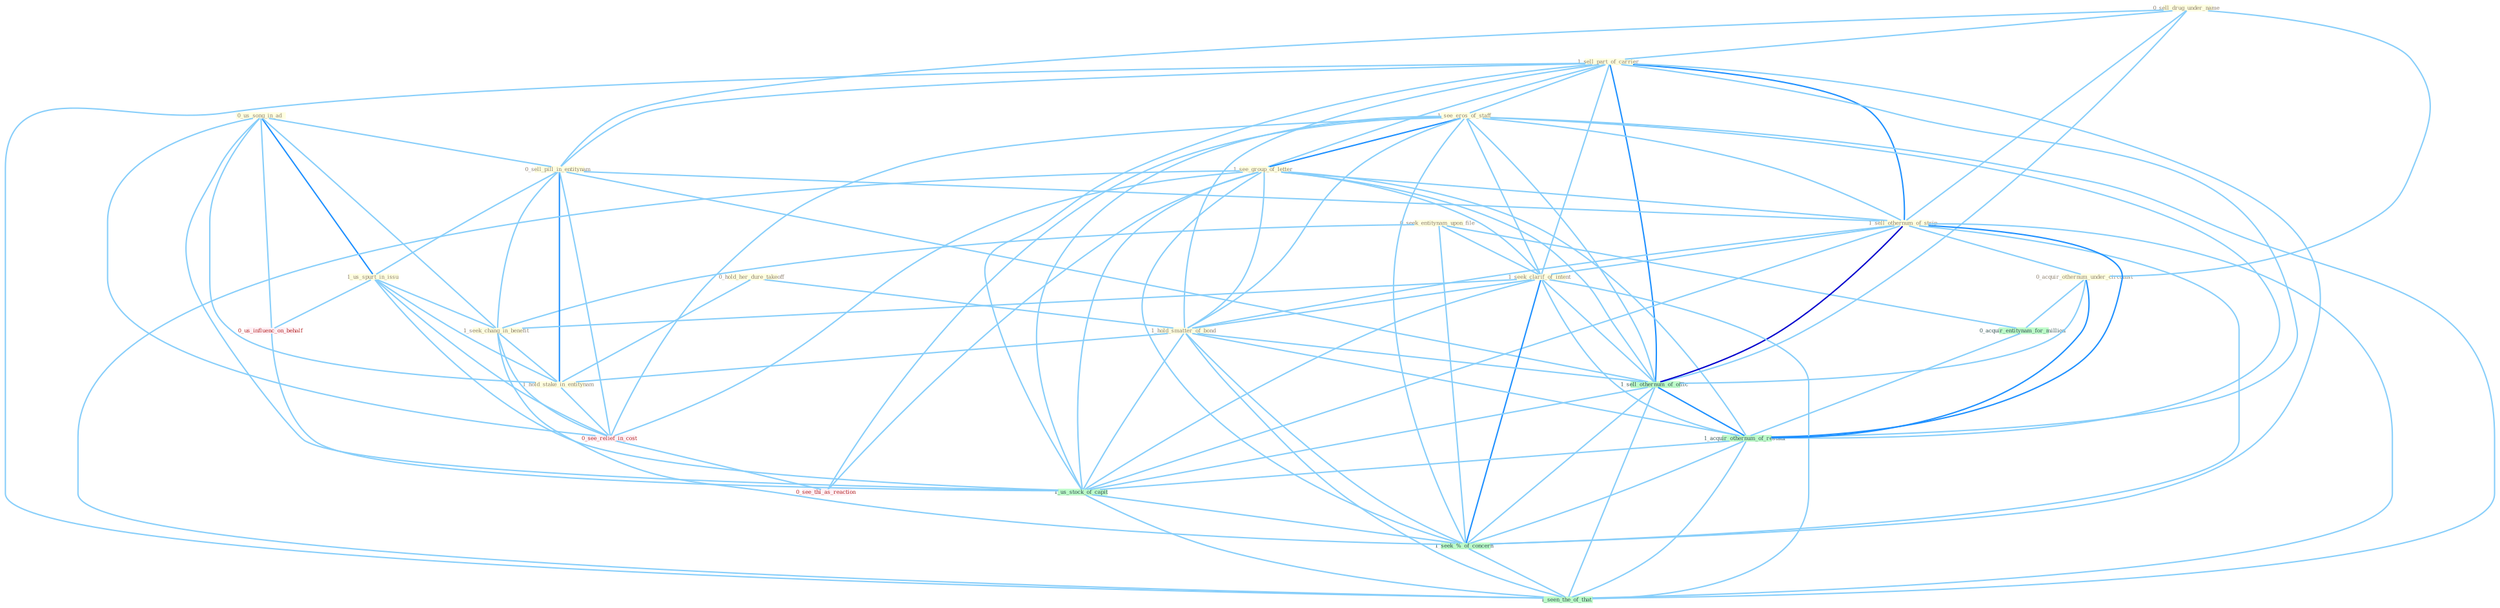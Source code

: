 Graph G{ 
    node
    [shape=polygon,style=filled,width=.5,height=.06,color="#BDFCC9",fixedsize=true,fontsize=4,
    fontcolor="#2f4f4f"];
    {node
    [color="#ffffe0", fontcolor="#8b7d6b"] "0_sell_drug_under_name " "0_seek_entitynam_upon_file " "1_sell_part_of_carrier " "0_us_song_in_ad " "0_sell_pill_in_entitynam " "1_see_eros_of_staff " "1_see_group_of_letter " "1_us_spurt_in_issu " "0_hold_her_dure_takeoff " "1_sell_othernum_of_strip " "1_seek_clarif_of_intent " "0_acquir_othernum_under_circumst " "1_seek_chang_in_benefit " "1_hold_smatter_of_bond " "1_hold_stake_in_entitynam "}
{node [color="#fff0f5", fontcolor="#b22222"] "0_us_influenc_on_behalf " "0_see_relief_in_cost " "0_see_thi_as_reaction "}
edge [color="#B0E2FF"];

	"0_sell_drug_under_name " -- "1_sell_part_of_carrier " [w="1", color="#87cefa" ];
	"0_sell_drug_under_name " -- "0_sell_pill_in_entitynam " [w="1", color="#87cefa" ];
	"0_sell_drug_under_name " -- "1_sell_othernum_of_strip " [w="1", color="#87cefa" ];
	"0_sell_drug_under_name " -- "0_acquir_othernum_under_circumst " [w="1", color="#87cefa" ];
	"0_sell_drug_under_name " -- "1_sell_othernum_of_offic " [w="1", color="#87cefa" ];
	"0_seek_entitynam_upon_file " -- "1_seek_clarif_of_intent " [w="1", color="#87cefa" ];
	"0_seek_entitynam_upon_file " -- "1_seek_chang_in_benefit " [w="1", color="#87cefa" ];
	"0_seek_entitynam_upon_file " -- "0_acquir_entitynam_for_million " [w="1", color="#87cefa" ];
	"0_seek_entitynam_upon_file " -- "1_seek_%_of_concern " [w="1", color="#87cefa" ];
	"1_sell_part_of_carrier " -- "0_sell_pill_in_entitynam " [w="1", color="#87cefa" ];
	"1_sell_part_of_carrier " -- "1_see_eros_of_staff " [w="1", color="#87cefa" ];
	"1_sell_part_of_carrier " -- "1_see_group_of_letter " [w="1", color="#87cefa" ];
	"1_sell_part_of_carrier " -- "1_sell_othernum_of_strip " [w="2", color="#1e90ff" , len=0.8];
	"1_sell_part_of_carrier " -- "1_seek_clarif_of_intent " [w="1", color="#87cefa" ];
	"1_sell_part_of_carrier " -- "1_hold_smatter_of_bond " [w="1", color="#87cefa" ];
	"1_sell_part_of_carrier " -- "1_sell_othernum_of_offic " [w="2", color="#1e90ff" , len=0.8];
	"1_sell_part_of_carrier " -- "1_acquir_othernum_of_restaur " [w="1", color="#87cefa" ];
	"1_sell_part_of_carrier " -- "1_us_stock_of_capit " [w="1", color="#87cefa" ];
	"1_sell_part_of_carrier " -- "1_seek_%_of_concern " [w="1", color="#87cefa" ];
	"1_sell_part_of_carrier " -- "1_seen_the_of_that " [w="1", color="#87cefa" ];
	"0_us_song_in_ad " -- "0_sell_pill_in_entitynam " [w="1", color="#87cefa" ];
	"0_us_song_in_ad " -- "1_us_spurt_in_issu " [w="2", color="#1e90ff" , len=0.8];
	"0_us_song_in_ad " -- "1_seek_chang_in_benefit " [w="1", color="#87cefa" ];
	"0_us_song_in_ad " -- "1_hold_stake_in_entitynam " [w="1", color="#87cefa" ];
	"0_us_song_in_ad " -- "0_us_influenc_on_behalf " [w="1", color="#87cefa" ];
	"0_us_song_in_ad " -- "0_see_relief_in_cost " [w="1", color="#87cefa" ];
	"0_us_song_in_ad " -- "1_us_stock_of_capit " [w="1", color="#87cefa" ];
	"0_sell_pill_in_entitynam " -- "1_us_spurt_in_issu " [w="1", color="#87cefa" ];
	"0_sell_pill_in_entitynam " -- "1_sell_othernum_of_strip " [w="1", color="#87cefa" ];
	"0_sell_pill_in_entitynam " -- "1_seek_chang_in_benefit " [w="1", color="#87cefa" ];
	"0_sell_pill_in_entitynam " -- "1_hold_stake_in_entitynam " [w="2", color="#1e90ff" , len=0.8];
	"0_sell_pill_in_entitynam " -- "1_sell_othernum_of_offic " [w="1", color="#87cefa" ];
	"0_sell_pill_in_entitynam " -- "0_see_relief_in_cost " [w="1", color="#87cefa" ];
	"1_see_eros_of_staff " -- "1_see_group_of_letter " [w="2", color="#1e90ff" , len=0.8];
	"1_see_eros_of_staff " -- "1_sell_othernum_of_strip " [w="1", color="#87cefa" ];
	"1_see_eros_of_staff " -- "1_seek_clarif_of_intent " [w="1", color="#87cefa" ];
	"1_see_eros_of_staff " -- "1_hold_smatter_of_bond " [w="1", color="#87cefa" ];
	"1_see_eros_of_staff " -- "1_sell_othernum_of_offic " [w="1", color="#87cefa" ];
	"1_see_eros_of_staff " -- "0_see_relief_in_cost " [w="1", color="#87cefa" ];
	"1_see_eros_of_staff " -- "0_see_thi_as_reaction " [w="1", color="#87cefa" ];
	"1_see_eros_of_staff " -- "1_acquir_othernum_of_restaur " [w="1", color="#87cefa" ];
	"1_see_eros_of_staff " -- "1_us_stock_of_capit " [w="1", color="#87cefa" ];
	"1_see_eros_of_staff " -- "1_seek_%_of_concern " [w="1", color="#87cefa" ];
	"1_see_eros_of_staff " -- "1_seen_the_of_that " [w="1", color="#87cefa" ];
	"1_see_group_of_letter " -- "1_sell_othernum_of_strip " [w="1", color="#87cefa" ];
	"1_see_group_of_letter " -- "1_seek_clarif_of_intent " [w="1", color="#87cefa" ];
	"1_see_group_of_letter " -- "1_hold_smatter_of_bond " [w="1", color="#87cefa" ];
	"1_see_group_of_letter " -- "1_sell_othernum_of_offic " [w="1", color="#87cefa" ];
	"1_see_group_of_letter " -- "0_see_relief_in_cost " [w="1", color="#87cefa" ];
	"1_see_group_of_letter " -- "0_see_thi_as_reaction " [w="1", color="#87cefa" ];
	"1_see_group_of_letter " -- "1_acquir_othernum_of_restaur " [w="1", color="#87cefa" ];
	"1_see_group_of_letter " -- "1_us_stock_of_capit " [w="1", color="#87cefa" ];
	"1_see_group_of_letter " -- "1_seek_%_of_concern " [w="1", color="#87cefa" ];
	"1_see_group_of_letter " -- "1_seen_the_of_that " [w="1", color="#87cefa" ];
	"1_us_spurt_in_issu " -- "1_seek_chang_in_benefit " [w="1", color="#87cefa" ];
	"1_us_spurt_in_issu " -- "1_hold_stake_in_entitynam " [w="1", color="#87cefa" ];
	"1_us_spurt_in_issu " -- "0_us_influenc_on_behalf " [w="1", color="#87cefa" ];
	"1_us_spurt_in_issu " -- "0_see_relief_in_cost " [w="1", color="#87cefa" ];
	"1_us_spurt_in_issu " -- "1_us_stock_of_capit " [w="1", color="#87cefa" ];
	"0_hold_her_dure_takeoff " -- "1_hold_smatter_of_bond " [w="1", color="#87cefa" ];
	"0_hold_her_dure_takeoff " -- "1_hold_stake_in_entitynam " [w="1", color="#87cefa" ];
	"1_sell_othernum_of_strip " -- "1_seek_clarif_of_intent " [w="1", color="#87cefa" ];
	"1_sell_othernum_of_strip " -- "0_acquir_othernum_under_circumst " [w="1", color="#87cefa" ];
	"1_sell_othernum_of_strip " -- "1_hold_smatter_of_bond " [w="1", color="#87cefa" ];
	"1_sell_othernum_of_strip " -- "1_sell_othernum_of_offic " [w="3", color="#0000cd" , len=0.6];
	"1_sell_othernum_of_strip " -- "1_acquir_othernum_of_restaur " [w="2", color="#1e90ff" , len=0.8];
	"1_sell_othernum_of_strip " -- "1_us_stock_of_capit " [w="1", color="#87cefa" ];
	"1_sell_othernum_of_strip " -- "1_seek_%_of_concern " [w="1", color="#87cefa" ];
	"1_sell_othernum_of_strip " -- "1_seen_the_of_that " [w="1", color="#87cefa" ];
	"1_seek_clarif_of_intent " -- "1_seek_chang_in_benefit " [w="1", color="#87cefa" ];
	"1_seek_clarif_of_intent " -- "1_hold_smatter_of_bond " [w="1", color="#87cefa" ];
	"1_seek_clarif_of_intent " -- "1_sell_othernum_of_offic " [w="1", color="#87cefa" ];
	"1_seek_clarif_of_intent " -- "1_acquir_othernum_of_restaur " [w="1", color="#87cefa" ];
	"1_seek_clarif_of_intent " -- "1_us_stock_of_capit " [w="1", color="#87cefa" ];
	"1_seek_clarif_of_intent " -- "1_seek_%_of_concern " [w="2", color="#1e90ff" , len=0.8];
	"1_seek_clarif_of_intent " -- "1_seen_the_of_that " [w="1", color="#87cefa" ];
	"0_acquir_othernum_under_circumst " -- "0_acquir_entitynam_for_million " [w="1", color="#87cefa" ];
	"0_acquir_othernum_under_circumst " -- "1_sell_othernum_of_offic " [w="1", color="#87cefa" ];
	"0_acquir_othernum_under_circumst " -- "1_acquir_othernum_of_restaur " [w="2", color="#1e90ff" , len=0.8];
	"1_seek_chang_in_benefit " -- "1_hold_stake_in_entitynam " [w="1", color="#87cefa" ];
	"1_seek_chang_in_benefit " -- "0_see_relief_in_cost " [w="1", color="#87cefa" ];
	"1_seek_chang_in_benefit " -- "1_seek_%_of_concern " [w="1", color="#87cefa" ];
	"1_hold_smatter_of_bond " -- "1_hold_stake_in_entitynam " [w="1", color="#87cefa" ];
	"1_hold_smatter_of_bond " -- "1_sell_othernum_of_offic " [w="1", color="#87cefa" ];
	"1_hold_smatter_of_bond " -- "1_acquir_othernum_of_restaur " [w="1", color="#87cefa" ];
	"1_hold_smatter_of_bond " -- "1_us_stock_of_capit " [w="1", color="#87cefa" ];
	"1_hold_smatter_of_bond " -- "1_seek_%_of_concern " [w="1", color="#87cefa" ];
	"1_hold_smatter_of_bond " -- "1_seen_the_of_that " [w="1", color="#87cefa" ];
	"1_hold_stake_in_entitynam " -- "0_see_relief_in_cost " [w="1", color="#87cefa" ];
	"0_acquir_entitynam_for_million " -- "1_acquir_othernum_of_restaur " [w="1", color="#87cefa" ];
	"1_sell_othernum_of_offic " -- "1_acquir_othernum_of_restaur " [w="2", color="#1e90ff" , len=0.8];
	"1_sell_othernum_of_offic " -- "1_us_stock_of_capit " [w="1", color="#87cefa" ];
	"1_sell_othernum_of_offic " -- "1_seek_%_of_concern " [w="1", color="#87cefa" ];
	"1_sell_othernum_of_offic " -- "1_seen_the_of_that " [w="1", color="#87cefa" ];
	"0_us_influenc_on_behalf " -- "1_us_stock_of_capit " [w="1", color="#87cefa" ];
	"0_see_relief_in_cost " -- "0_see_thi_as_reaction " [w="1", color="#87cefa" ];
	"1_acquir_othernum_of_restaur " -- "1_us_stock_of_capit " [w="1", color="#87cefa" ];
	"1_acquir_othernum_of_restaur " -- "1_seek_%_of_concern " [w="1", color="#87cefa" ];
	"1_acquir_othernum_of_restaur " -- "1_seen_the_of_that " [w="1", color="#87cefa" ];
	"1_us_stock_of_capit " -- "1_seek_%_of_concern " [w="1", color="#87cefa" ];
	"1_us_stock_of_capit " -- "1_seen_the_of_that " [w="1", color="#87cefa" ];
	"1_seek_%_of_concern " -- "1_seen_the_of_that " [w="1", color="#87cefa" ];
}